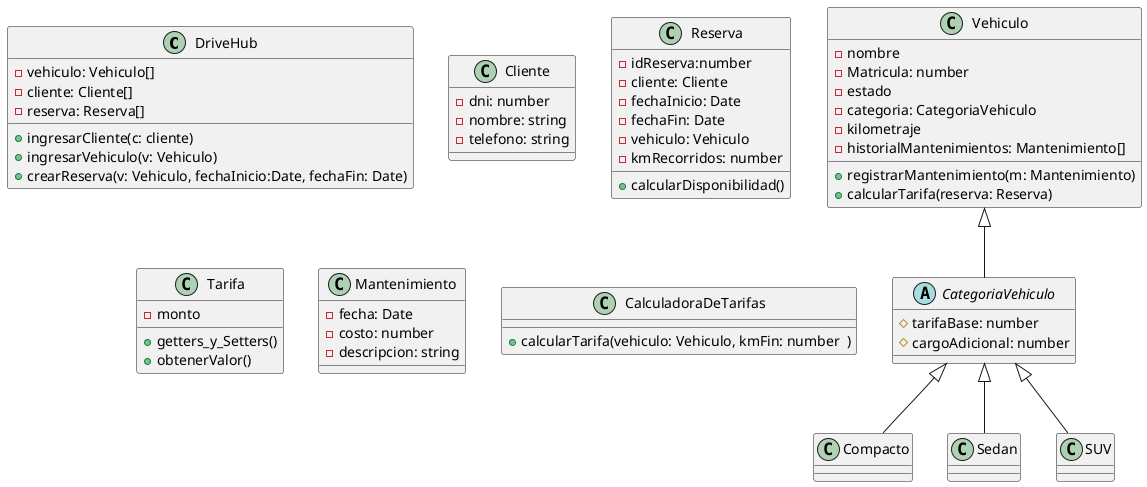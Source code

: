 @startuml Trabajo Practico Alquiler de Autos

    class DriveHub{
        - vehiculo: Vehiculo[]
        - cliente: Cliente[]
        - reserva: Reserva[]

        + ingresarCliente(c: cliente)
        + ingresarVehiculo(v: Vehiculo)
        + crearReserva(v: Vehiculo, fechaInicio:Date, fechaFin: Date)
    }

    class Vehiculo{
        - nombre
        - Matricula: number
        - estado
        - categoria: CategoriaVehiculo
        - kilometraje
        - historialMantenimientos: Mantenimiento[]

        + registrarMantenimiento(m: Mantenimiento)
        + calcularTarifa(reserva: Reserva)
    }

    abstract class CategoriaVehiculo extends Vehiculo{
        # tarifaBase: number
        # cargoAdicional: number
    }
    'Se utiliza la categoriaVehiculo para permitir la insercion de mas clases en el futuro
    'Logrando que al utilizar el metodo de calculadora, no tener que reescribir la calculadora
    'Para cada categoria que se añada, solo le importará la tarifa base y el cargo adicional'
    class Compacto extends CategoriaVehiculo{}
    class Sedan extends CategoriaVehiculo{}
    class SUV extends CategoriaVehiculo{}

    class Cliente{
        - dni: number
        - nombre: string
        - telefono: string
    }

    class Reserva{
        - idReserva:number
        - cliente: Cliente
        - fechaInicio: Date
        - fechaFin: Date
        - vehiculo: Vehiculo
        - kmRecorridos: number
        
        + calcularDisponibilidad()
    }

    class Tarifa{
        - monto
        + getters_y_Setters()
        + obtenerValor()
    }

    class Mantenimiento{
        - fecha: Date
        - costo: number
        - descripcion: string
    }
    
    class CalculadoraDeTarifas{   
        + calcularTarifa(vehiculo: Vehiculo, kmFin: number  )
    }

@enduml